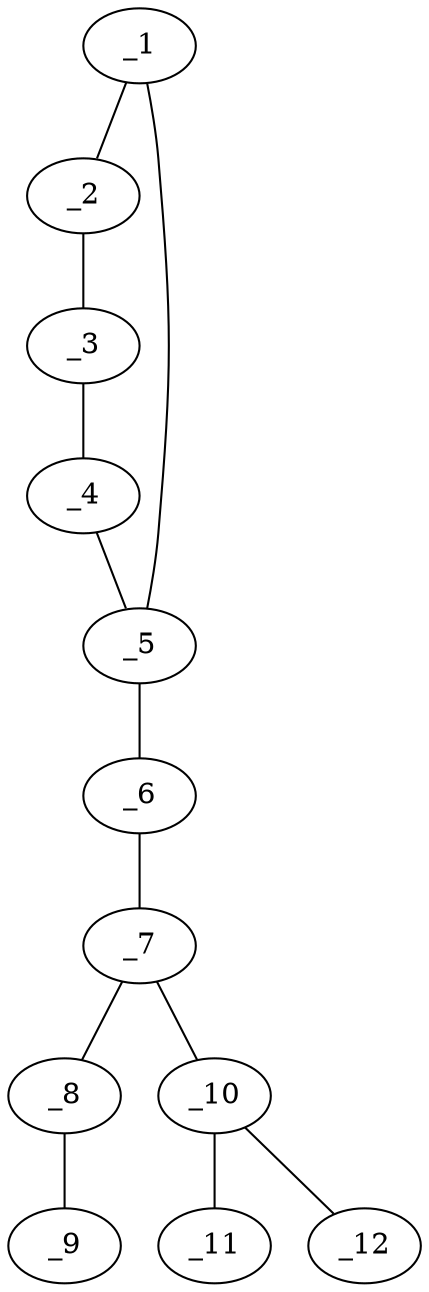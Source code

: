 graph molid660165 {
	_1	 [charge=0,
		chem=2,
		symbol="O  ",
		x=2,
		y="-1.3184"];
	_2	 [charge=0,
		chem=1,
		symbol="C  ",
		x="2.309",
		y="-2.2694"];
	_1 -- _2	 [valence=1];
	_5	 [charge=0,
		chem=1,
		symbol="C  ",
		x="2.809",
		y="-0.7306"];
	_1 -- _5	 [valence=1];
	_3	 [charge=0,
		chem=1,
		symbol="C  ",
		x="3.309",
		y="-2.2694"];
	_2 -- _3	 [valence=2];
	_4	 [charge=0,
		chem=1,
		symbol="C  ",
		x="3.618",
		y="-1.3184"];
	_3 -- _4	 [valence=1];
	_4 -- _5	 [valence=2];
	_6	 [charge=0,
		chem=1,
		symbol="C  ",
		x="2.809",
		y="0.2694"];
	_5 -- _6	 [valence=1];
	_7	 [charge=0,
		chem=1,
		symbol="C  ",
		x="3.6751",
		y="0.7694"];
	_6 -- _7	 [valence=2];
	_8	 [charge=0,
		chem=1,
		symbol="C  ",
		x="4.5411",
		y="0.2694"];
	_7 -- _8	 [valence=1];
	_10	 [charge=0,
		chem=1,
		symbol="C  ",
		x="3.6751",
		y="1.7694"];
	_7 -- _10	 [valence=1];
	_9	 [charge=0,
		chem=4,
		symbol="N  ",
		x="5.4071",
		y="-0.2306"];
	_8 -- _9	 [valence=3];
	_11	 [charge=0,
		chem=2,
		symbol="O  ",
		x="4.5411",
		y="2.2694"];
	_10 -- _11	 [valence=2];
	_12	 [charge=0,
		chem=4,
		symbol="N  ",
		x="2.809",
		y="2.2694"];
	_10 -- _12	 [valence=1];
}
